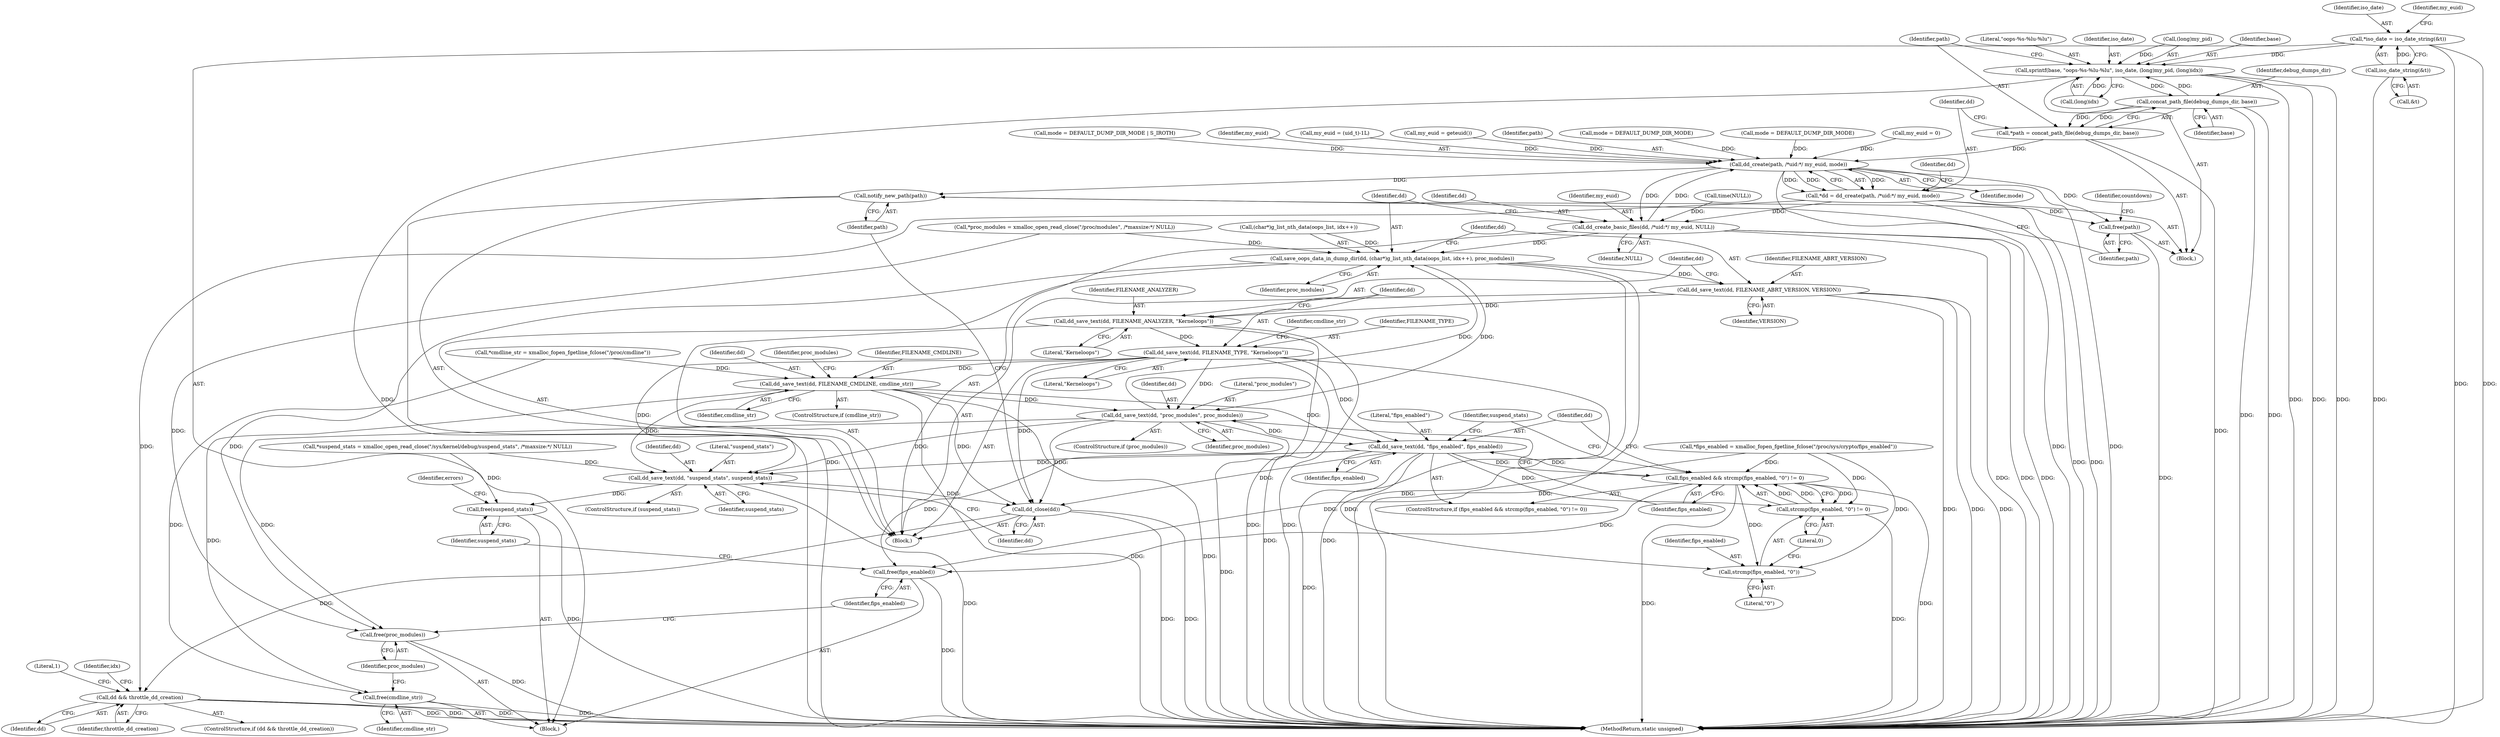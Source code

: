 digraph "0_abrt_8939398b82006ba1fec4ed491339fc075f43fc7c_4@pointer" {
"1000151" [label="(Call,*iso_date = iso_date_string(&t))"];
"1000153" [label="(Call,iso_date_string(&t))"];
"1000210" [label="(Call,sprintf(base, \"oops-%s-%lu-%lu\", iso_date, (long)my_pid, (long)idx))"];
"1000223" [label="(Call,concat_path_file(debug_dumps_dir, base))"];
"1000221" [label="(Call,*path = concat_path_file(debug_dumps_dir, base))"];
"1000229" [label="(Call,dd_create(path, /*uid:*/ my_euid, mode))"];
"1000227" [label="(Call,*dd = dd_create(path, /*uid:*/ my_euid, mode))"];
"1000236" [label="(Call,dd_create_basic_files(dd, /*uid:*/ my_euid, NULL))"];
"1000240" [label="(Call,save_oops_data_in_dump_dir(dd, (char*)g_list_nth_data(oops_list, idx++), proc_modules))"];
"1000249" [label="(Call,dd_save_text(dd, FILENAME_ABRT_VERSION, VERSION))"];
"1000253" [label="(Call,dd_save_text(dd, FILENAME_ANALYZER, \"Kerneloops\"))"];
"1000257" [label="(Call,dd_save_text(dd, FILENAME_TYPE, \"Kerneloops\"))"];
"1000263" [label="(Call,dd_save_text(dd, FILENAME_CMDLINE, cmdline_str))"];
"1000269" [label="(Call,dd_save_text(dd, \"proc_modules\", proc_modules))"];
"1000281" [label="(Call,dd_save_text(dd, \"fips_enabled\", fips_enabled))"];
"1000274" [label="(Call,fips_enabled && strcmp(fips_enabled, \"0\") != 0)"];
"1000276" [label="(Call,strcmp(fips_enabled, \"0\") != 0)"];
"1000277" [label="(Call,strcmp(fips_enabled, \"0\"))"];
"1000316" [label="(Call,free(fips_enabled))"];
"1000287" [label="(Call,dd_save_text(dd, \"suspend_stats\", suspend_stats))"];
"1000291" [label="(Call,dd_close(dd))"];
"1000307" [label="(Call,dd && throttle_dd_creation)"];
"1000318" [label="(Call,free(suspend_stats))"];
"1000314" [label="(Call,free(proc_modules))"];
"1000312" [label="(Call,free(cmdline_str))"];
"1000293" [label="(Call,notify_new_path(path))"];
"1000298" [label="(Call,free(path))"];
"1000241" [label="(Identifier,dd)"];
"1000254" [label="(Identifier,dd)"];
"1000231" [label="(Identifier,my_euid)"];
"1000269" [label="(Call,dd_save_text(dd, \"proc_modules\", proc_modules))"];
"1000229" [label="(Call,dd_create(path, /*uid:*/ my_euid, mode))"];
"1000321" [label="(Identifier,errors)"];
"1000222" [label="(Identifier,path)"];
"1000284" [label="(Identifier,fips_enabled)"];
"1000152" [label="(Identifier,iso_date)"];
"1000322" [label="(MethodReturn,static unsigned)"];
"1000314" [label="(Call,free(proc_modules))"];
"1000256" [label="(Literal,\"Kerneloops\")"];
"1000266" [label="(Identifier,cmdline_str)"];
"1000249" [label="(Call,dd_save_text(dd, FILENAME_ABRT_VERSION, VERSION))"];
"1000262" [label="(Identifier,cmdline_str)"];
"1000225" [label="(Identifier,base)"];
"1000283" [label="(Literal,\"fips_enabled\")"];
"1000210" [label="(Call,sprintf(base, \"oops-%s-%lu-%lu\", iso_date, (long)my_pid, (long)idx))"];
"1000278" [label="(Identifier,fips_enabled)"];
"1000212" [label="(Literal,\"oops-%s-%lu-%lu\")"];
"1000129" [label="(Call,*fips_enabled = xmalloc_fopen_fgetline_fclose(\"/proc/sys/crypto/fips_enabled\"))"];
"1000289" [label="(Literal,\"suspend_stats\")"];
"1000157" [label="(Call,my_euid = (uid_t)-1L)"];
"1000228" [label="(Identifier,dd)"];
"1000134" [label="(Call,*proc_modules = xmalloc_open_read_close(\"/proc/modules\", /*maxsize:*/ NULL))"];
"1000259" [label="(Identifier,FILENAME_TYPE)"];
"1000309" [label="(Identifier,throttle_dd_creation)"];
"1000234" [label="(Identifier,dd)"];
"1000317" [label="(Identifier,fips_enabled)"];
"1000124" [label="(Call,*cmdline_str = xmalloc_fopen_fgetline_fclose(\"/proc/cmdline\"))"];
"1000319" [label="(Identifier,suspend_stats)"];
"1000257" [label="(Call,dd_save_text(dd, FILENAME_TYPE, \"Kerneloops\"))"];
"1000271" [label="(Literal,\"proc_modules\")"];
"1000316" [label="(Call,free(fips_enabled))"];
"1000311" [label="(Literal,1)"];
"1000292" [label="(Identifier,dd)"];
"1000275" [label="(Identifier,fips_enabled)"];
"1000176" [label="(Call,my_euid = geteuid())"];
"1000242" [label="(Call,(char*)g_list_nth_data(oops_list, idx++))"];
"1000230" [label="(Identifier,path)"];
"1000280" [label="(Literal,0)"];
"1000227" [label="(Call,*dd = dd_create(path, /*uid:*/ my_euid, mode))"];
"1000303" [label="(Identifier,countdown)"];
"1000173" [label="(Call,mode = DEFAULT_DUMP_DIR_MODE)"];
"1000313" [label="(Identifier,cmdline_str)"];
"1000287" [label="(Call,dd_save_text(dd, \"suspend_stats\", suspend_stats))"];
"1000264" [label="(Identifier,dd)"];
"1000261" [label="(ControlStructure,if (cmdline_str))"];
"1000308" [label="(Identifier,dd)"];
"1000285" [label="(ControlStructure,if (suspend_stats))"];
"1000291" [label="(Call,dd_close(dd))"];
"1000238" [label="(Identifier,my_euid)"];
"1000277" [label="(Call,strcmp(fips_enabled, \"0\"))"];
"1000250" [label="(Identifier,dd)"];
"1000268" [label="(Identifier,proc_modules)"];
"1000140" [label="(Call,*suspend_stats = xmalloc_open_read_close(\"/sys/kernel/debug/suspend_stats\", /*maxsize:*/ NULL))"];
"1000260" [label="(Literal,\"Kerneloops\")"];
"1000273" [label="(ControlStructure,if (fips_enabled && strcmp(fips_enabled, \"0\") != 0))"];
"1000288" [label="(Identifier,dd)"];
"1000232" [label="(Identifier,mode)"];
"1000251" [label="(Identifier,FILENAME_ABRT_VERSION)"];
"1000307" [label="(Call,dd && throttle_dd_creation)"];
"1000318" [label="(Call,free(suspend_stats))"];
"1000148" [label="(Call,time(NULL))"];
"1000270" [label="(Identifier,dd)"];
"1000213" [label="(Identifier,iso_date)"];
"1000158" [label="(Identifier,my_euid)"];
"1000208" [label="(Block,)"];
"1000154" [label="(Call,&t)"];
"1000186" [label="(Call,mode = DEFAULT_DUMP_DIR_MODE)"];
"1000315" [label="(Identifier,proc_modules)"];
"1000110" [label="(Block,)"];
"1000306" [label="(ControlStructure,if (dd && throttle_dd_creation))"];
"1000267" [label="(ControlStructure,if (proc_modules))"];
"1000153" [label="(Call,iso_date_string(&t))"];
"1000217" [label="(Call,(long)idx)"];
"1000265" [label="(Identifier,FILENAME_CMDLINE)"];
"1000189" [label="(Call,my_euid = 0)"];
"1000272" [label="(Identifier,proc_modules)"];
"1000298" [label="(Call,free(path))"];
"1000258" [label="(Identifier,dd)"];
"1000290" [label="(Identifier,suspend_stats)"];
"1000281" [label="(Call,dd_save_text(dd, \"fips_enabled\", fips_enabled))"];
"1000164" [label="(Call,mode = DEFAULT_DUMP_DIR_MODE | S_IROTH)"];
"1000276" [label="(Call,strcmp(fips_enabled, \"0\") != 0)"];
"1000299" [label="(Identifier,path)"];
"1000223" [label="(Call,concat_path_file(debug_dumps_dir, base))"];
"1000237" [label="(Identifier,dd)"];
"1000235" [label="(Block,)"];
"1000263" [label="(Call,dd_save_text(dd, FILENAME_CMDLINE, cmdline_str))"];
"1000274" [label="(Call,fips_enabled && strcmp(fips_enabled, \"0\") != 0)"];
"1000214" [label="(Call,(long)my_pid)"];
"1000293" [label="(Call,notify_new_path(path))"];
"1000206" [label="(Identifier,idx)"];
"1000248" [label="(Identifier,proc_modules)"];
"1000286" [label="(Identifier,suspend_stats)"];
"1000252" [label="(Identifier,VERSION)"];
"1000279" [label="(Literal,\"0\")"];
"1000224" [label="(Identifier,debug_dumps_dir)"];
"1000221" [label="(Call,*path = concat_path_file(debug_dumps_dir, base))"];
"1000294" [label="(Identifier,path)"];
"1000151" [label="(Call,*iso_date = iso_date_string(&t))"];
"1000253" [label="(Call,dd_save_text(dd, FILENAME_ANALYZER, \"Kerneloops\"))"];
"1000236" [label="(Call,dd_create_basic_files(dd, /*uid:*/ my_euid, NULL))"];
"1000240" [label="(Call,save_oops_data_in_dump_dir(dd, (char*)g_list_nth_data(oops_list, idx++), proc_modules))"];
"1000312" [label="(Call,free(cmdline_str))"];
"1000282" [label="(Identifier,dd)"];
"1000255" [label="(Identifier,FILENAME_ANALYZER)"];
"1000211" [label="(Identifier,base)"];
"1000239" [label="(Identifier,NULL)"];
"1000151" -> "1000110"  [label="AST: "];
"1000151" -> "1000153"  [label="CFG: "];
"1000152" -> "1000151"  [label="AST: "];
"1000153" -> "1000151"  [label="AST: "];
"1000158" -> "1000151"  [label="CFG: "];
"1000151" -> "1000322"  [label="DDG: "];
"1000151" -> "1000322"  [label="DDG: "];
"1000153" -> "1000151"  [label="DDG: "];
"1000151" -> "1000210"  [label="DDG: "];
"1000153" -> "1000154"  [label="CFG: "];
"1000154" -> "1000153"  [label="AST: "];
"1000153" -> "1000322"  [label="DDG: "];
"1000210" -> "1000208"  [label="AST: "];
"1000210" -> "1000217"  [label="CFG: "];
"1000211" -> "1000210"  [label="AST: "];
"1000212" -> "1000210"  [label="AST: "];
"1000213" -> "1000210"  [label="AST: "];
"1000214" -> "1000210"  [label="AST: "];
"1000217" -> "1000210"  [label="AST: "];
"1000222" -> "1000210"  [label="CFG: "];
"1000210" -> "1000322"  [label="DDG: "];
"1000210" -> "1000322"  [label="DDG: "];
"1000210" -> "1000322"  [label="DDG: "];
"1000210" -> "1000322"  [label="DDG: "];
"1000223" -> "1000210"  [label="DDG: "];
"1000214" -> "1000210"  [label="DDG: "];
"1000217" -> "1000210"  [label="DDG: "];
"1000210" -> "1000223"  [label="DDG: "];
"1000223" -> "1000221"  [label="AST: "];
"1000223" -> "1000225"  [label="CFG: "];
"1000224" -> "1000223"  [label="AST: "];
"1000225" -> "1000223"  [label="AST: "];
"1000221" -> "1000223"  [label="CFG: "];
"1000223" -> "1000322"  [label="DDG: "];
"1000223" -> "1000322"  [label="DDG: "];
"1000223" -> "1000221"  [label="DDG: "];
"1000223" -> "1000221"  [label="DDG: "];
"1000221" -> "1000208"  [label="AST: "];
"1000222" -> "1000221"  [label="AST: "];
"1000228" -> "1000221"  [label="CFG: "];
"1000221" -> "1000322"  [label="DDG: "];
"1000221" -> "1000229"  [label="DDG: "];
"1000229" -> "1000227"  [label="AST: "];
"1000229" -> "1000232"  [label="CFG: "];
"1000230" -> "1000229"  [label="AST: "];
"1000231" -> "1000229"  [label="AST: "];
"1000232" -> "1000229"  [label="AST: "];
"1000227" -> "1000229"  [label="CFG: "];
"1000229" -> "1000322"  [label="DDG: "];
"1000229" -> "1000322"  [label="DDG: "];
"1000229" -> "1000227"  [label="DDG: "];
"1000229" -> "1000227"  [label="DDG: "];
"1000229" -> "1000227"  [label="DDG: "];
"1000189" -> "1000229"  [label="DDG: "];
"1000236" -> "1000229"  [label="DDG: "];
"1000157" -> "1000229"  [label="DDG: "];
"1000176" -> "1000229"  [label="DDG: "];
"1000186" -> "1000229"  [label="DDG: "];
"1000173" -> "1000229"  [label="DDG: "];
"1000164" -> "1000229"  [label="DDG: "];
"1000229" -> "1000236"  [label="DDG: "];
"1000229" -> "1000293"  [label="DDG: "];
"1000229" -> "1000298"  [label="DDG: "];
"1000227" -> "1000208"  [label="AST: "];
"1000228" -> "1000227"  [label="AST: "];
"1000234" -> "1000227"  [label="CFG: "];
"1000227" -> "1000322"  [label="DDG: "];
"1000227" -> "1000322"  [label="DDG: "];
"1000227" -> "1000236"  [label="DDG: "];
"1000227" -> "1000307"  [label="DDG: "];
"1000236" -> "1000235"  [label="AST: "];
"1000236" -> "1000239"  [label="CFG: "];
"1000237" -> "1000236"  [label="AST: "];
"1000238" -> "1000236"  [label="AST: "];
"1000239" -> "1000236"  [label="AST: "];
"1000241" -> "1000236"  [label="CFG: "];
"1000236" -> "1000322"  [label="DDG: "];
"1000236" -> "1000322"  [label="DDG: "];
"1000236" -> "1000322"  [label="DDG: "];
"1000148" -> "1000236"  [label="DDG: "];
"1000236" -> "1000240"  [label="DDG: "];
"1000240" -> "1000235"  [label="AST: "];
"1000240" -> "1000248"  [label="CFG: "];
"1000241" -> "1000240"  [label="AST: "];
"1000242" -> "1000240"  [label="AST: "];
"1000248" -> "1000240"  [label="AST: "];
"1000250" -> "1000240"  [label="CFG: "];
"1000240" -> "1000322"  [label="DDG: "];
"1000240" -> "1000322"  [label="DDG: "];
"1000242" -> "1000240"  [label="DDG: "];
"1000134" -> "1000240"  [label="DDG: "];
"1000269" -> "1000240"  [label="DDG: "];
"1000240" -> "1000249"  [label="DDG: "];
"1000240" -> "1000269"  [label="DDG: "];
"1000240" -> "1000314"  [label="DDG: "];
"1000249" -> "1000235"  [label="AST: "];
"1000249" -> "1000252"  [label="CFG: "];
"1000250" -> "1000249"  [label="AST: "];
"1000251" -> "1000249"  [label="AST: "];
"1000252" -> "1000249"  [label="AST: "];
"1000254" -> "1000249"  [label="CFG: "];
"1000249" -> "1000322"  [label="DDG: "];
"1000249" -> "1000322"  [label="DDG: "];
"1000249" -> "1000322"  [label="DDG: "];
"1000249" -> "1000253"  [label="DDG: "];
"1000253" -> "1000235"  [label="AST: "];
"1000253" -> "1000256"  [label="CFG: "];
"1000254" -> "1000253"  [label="AST: "];
"1000255" -> "1000253"  [label="AST: "];
"1000256" -> "1000253"  [label="AST: "];
"1000258" -> "1000253"  [label="CFG: "];
"1000253" -> "1000322"  [label="DDG: "];
"1000253" -> "1000322"  [label="DDG: "];
"1000253" -> "1000257"  [label="DDG: "];
"1000257" -> "1000235"  [label="AST: "];
"1000257" -> "1000260"  [label="CFG: "];
"1000258" -> "1000257"  [label="AST: "];
"1000259" -> "1000257"  [label="AST: "];
"1000260" -> "1000257"  [label="AST: "];
"1000262" -> "1000257"  [label="CFG: "];
"1000257" -> "1000322"  [label="DDG: "];
"1000257" -> "1000322"  [label="DDG: "];
"1000257" -> "1000263"  [label="DDG: "];
"1000257" -> "1000269"  [label="DDG: "];
"1000257" -> "1000281"  [label="DDG: "];
"1000257" -> "1000287"  [label="DDG: "];
"1000257" -> "1000291"  [label="DDG: "];
"1000263" -> "1000261"  [label="AST: "];
"1000263" -> "1000266"  [label="CFG: "];
"1000264" -> "1000263"  [label="AST: "];
"1000265" -> "1000263"  [label="AST: "];
"1000266" -> "1000263"  [label="AST: "];
"1000268" -> "1000263"  [label="CFG: "];
"1000263" -> "1000322"  [label="DDG: "];
"1000263" -> "1000322"  [label="DDG: "];
"1000124" -> "1000263"  [label="DDG: "];
"1000263" -> "1000269"  [label="DDG: "];
"1000263" -> "1000281"  [label="DDG: "];
"1000263" -> "1000287"  [label="DDG: "];
"1000263" -> "1000291"  [label="DDG: "];
"1000263" -> "1000312"  [label="DDG: "];
"1000269" -> "1000267"  [label="AST: "];
"1000269" -> "1000272"  [label="CFG: "];
"1000270" -> "1000269"  [label="AST: "];
"1000271" -> "1000269"  [label="AST: "];
"1000272" -> "1000269"  [label="AST: "];
"1000275" -> "1000269"  [label="CFG: "];
"1000269" -> "1000322"  [label="DDG: "];
"1000269" -> "1000281"  [label="DDG: "];
"1000269" -> "1000287"  [label="DDG: "];
"1000269" -> "1000291"  [label="DDG: "];
"1000269" -> "1000314"  [label="DDG: "];
"1000281" -> "1000273"  [label="AST: "];
"1000281" -> "1000284"  [label="CFG: "];
"1000282" -> "1000281"  [label="AST: "];
"1000283" -> "1000281"  [label="AST: "];
"1000284" -> "1000281"  [label="AST: "];
"1000286" -> "1000281"  [label="CFG: "];
"1000281" -> "1000322"  [label="DDG: "];
"1000281" -> "1000274"  [label="DDG: "];
"1000281" -> "1000276"  [label="DDG: "];
"1000281" -> "1000277"  [label="DDG: "];
"1000274" -> "1000281"  [label="DDG: "];
"1000281" -> "1000287"  [label="DDG: "];
"1000281" -> "1000291"  [label="DDG: "];
"1000281" -> "1000316"  [label="DDG: "];
"1000274" -> "1000273"  [label="AST: "];
"1000274" -> "1000275"  [label="CFG: "];
"1000274" -> "1000276"  [label="CFG: "];
"1000275" -> "1000274"  [label="AST: "];
"1000276" -> "1000274"  [label="AST: "];
"1000282" -> "1000274"  [label="CFG: "];
"1000286" -> "1000274"  [label="CFG: "];
"1000274" -> "1000322"  [label="DDG: "];
"1000274" -> "1000322"  [label="DDG: "];
"1000129" -> "1000274"  [label="DDG: "];
"1000276" -> "1000274"  [label="DDG: "];
"1000276" -> "1000274"  [label="DDG: "];
"1000274" -> "1000276"  [label="DDG: "];
"1000274" -> "1000277"  [label="DDG: "];
"1000274" -> "1000316"  [label="DDG: "];
"1000276" -> "1000280"  [label="CFG: "];
"1000277" -> "1000276"  [label="AST: "];
"1000280" -> "1000276"  [label="AST: "];
"1000276" -> "1000322"  [label="DDG: "];
"1000129" -> "1000276"  [label="DDG: "];
"1000277" -> "1000279"  [label="CFG: "];
"1000278" -> "1000277"  [label="AST: "];
"1000279" -> "1000277"  [label="AST: "];
"1000280" -> "1000277"  [label="CFG: "];
"1000129" -> "1000277"  [label="DDG: "];
"1000316" -> "1000110"  [label="AST: "];
"1000316" -> "1000317"  [label="CFG: "];
"1000317" -> "1000316"  [label="AST: "];
"1000319" -> "1000316"  [label="CFG: "];
"1000316" -> "1000322"  [label="DDG: "];
"1000129" -> "1000316"  [label="DDG: "];
"1000287" -> "1000285"  [label="AST: "];
"1000287" -> "1000290"  [label="CFG: "];
"1000288" -> "1000287"  [label="AST: "];
"1000289" -> "1000287"  [label="AST: "];
"1000290" -> "1000287"  [label="AST: "];
"1000292" -> "1000287"  [label="CFG: "];
"1000287" -> "1000322"  [label="DDG: "];
"1000140" -> "1000287"  [label="DDG: "];
"1000287" -> "1000291"  [label="DDG: "];
"1000287" -> "1000318"  [label="DDG: "];
"1000291" -> "1000235"  [label="AST: "];
"1000291" -> "1000292"  [label="CFG: "];
"1000292" -> "1000291"  [label="AST: "];
"1000294" -> "1000291"  [label="CFG: "];
"1000291" -> "1000322"  [label="DDG: "];
"1000291" -> "1000322"  [label="DDG: "];
"1000291" -> "1000307"  [label="DDG: "];
"1000307" -> "1000306"  [label="AST: "];
"1000307" -> "1000308"  [label="CFG: "];
"1000307" -> "1000309"  [label="CFG: "];
"1000308" -> "1000307"  [label="AST: "];
"1000309" -> "1000307"  [label="AST: "];
"1000206" -> "1000307"  [label="CFG: "];
"1000311" -> "1000307"  [label="CFG: "];
"1000307" -> "1000322"  [label="DDG: "];
"1000307" -> "1000322"  [label="DDG: "];
"1000307" -> "1000322"  [label="DDG: "];
"1000318" -> "1000110"  [label="AST: "];
"1000318" -> "1000319"  [label="CFG: "];
"1000319" -> "1000318"  [label="AST: "];
"1000321" -> "1000318"  [label="CFG: "];
"1000318" -> "1000322"  [label="DDG: "];
"1000140" -> "1000318"  [label="DDG: "];
"1000314" -> "1000110"  [label="AST: "];
"1000314" -> "1000315"  [label="CFG: "];
"1000315" -> "1000314"  [label="AST: "];
"1000317" -> "1000314"  [label="CFG: "];
"1000314" -> "1000322"  [label="DDG: "];
"1000134" -> "1000314"  [label="DDG: "];
"1000312" -> "1000110"  [label="AST: "];
"1000312" -> "1000313"  [label="CFG: "];
"1000313" -> "1000312"  [label="AST: "];
"1000315" -> "1000312"  [label="CFG: "];
"1000312" -> "1000322"  [label="DDG: "];
"1000124" -> "1000312"  [label="DDG: "];
"1000293" -> "1000235"  [label="AST: "];
"1000293" -> "1000294"  [label="CFG: "];
"1000294" -> "1000293"  [label="AST: "];
"1000299" -> "1000293"  [label="CFG: "];
"1000293" -> "1000322"  [label="DDG: "];
"1000293" -> "1000298"  [label="DDG: "];
"1000298" -> "1000208"  [label="AST: "];
"1000298" -> "1000299"  [label="CFG: "];
"1000299" -> "1000298"  [label="AST: "];
"1000303" -> "1000298"  [label="CFG: "];
"1000298" -> "1000322"  [label="DDG: "];
}
